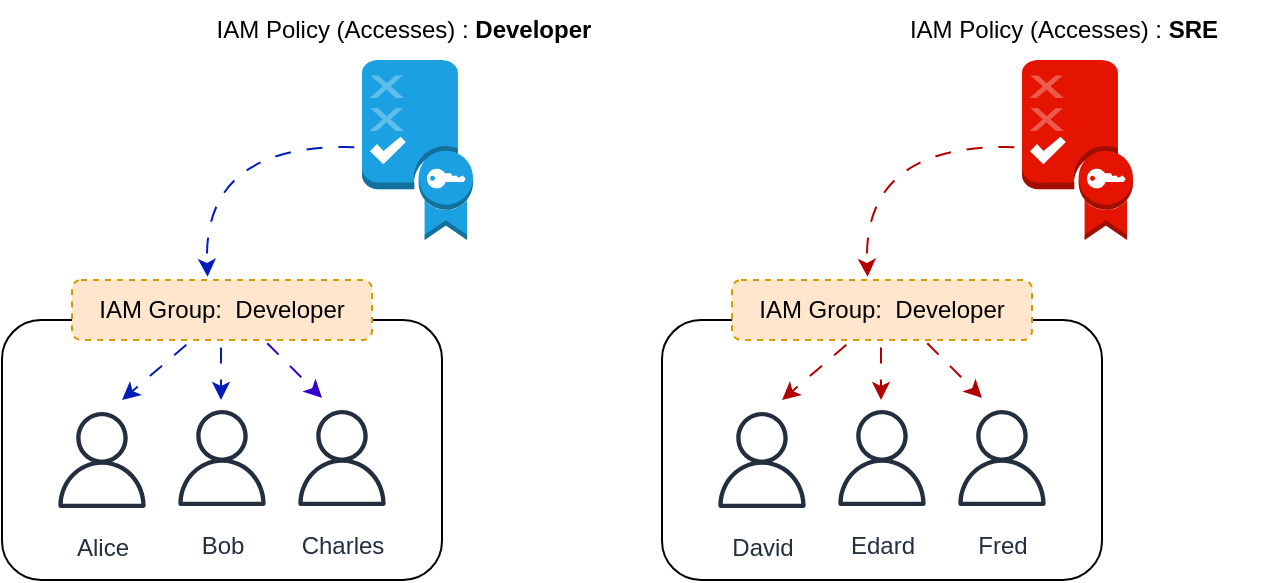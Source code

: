 <mxfile version="24.2.1" type="github">
  <diagram name="Page-1" id="L_krOU00MxawSAh70pyl">
    <mxGraphModel dx="1002" dy="569" grid="1" gridSize="10" guides="1" tooltips="1" connect="1" arrows="1" fold="1" page="1" pageScale="1" pageWidth="850" pageHeight="1100" math="0" shadow="0">
      <root>
        <mxCell id="0" />
        <mxCell id="1" parent="0" />
        <mxCell id="FzPyVAdeT0ASTcPWLuVl-2" value="" style="rounded=1;whiteSpace=wrap;html=1;strokeColor=default;" vertex="1" parent="1">
          <mxGeometry x="80" y="230" width="220" height="130" as="geometry" />
        </mxCell>
        <mxCell id="FzPyVAdeT0ASTcPWLuVl-3" value="Alice" style="sketch=0;outlineConnect=0;fontColor=#232F3E;gradientColor=none;strokeColor=#232F3E;fillColor=#ffffff;dashed=0;verticalLabelPosition=bottom;verticalAlign=top;align=center;html=1;fontSize=12;fontStyle=0;aspect=fixed;shape=mxgraph.aws4.resourceIcon;resIcon=mxgraph.aws4.user;" vertex="1" parent="1">
          <mxGeometry x="100" y="270" width="60" height="60" as="geometry" />
        </mxCell>
        <mxCell id="FzPyVAdeT0ASTcPWLuVl-6" value="Bob" style="sketch=0;outlineConnect=0;fontColor=#232F3E;gradientColor=none;strokeColor=#232F3E;fillColor=#ffffff;dashed=0;verticalLabelPosition=bottom;verticalAlign=top;align=center;html=1;fontSize=12;fontStyle=0;aspect=fixed;shape=mxgraph.aws4.resourceIcon;resIcon=mxgraph.aws4.user;" vertex="1" parent="1">
          <mxGeometry x="160" y="269" width="60" height="60" as="geometry" />
        </mxCell>
        <mxCell id="FzPyVAdeT0ASTcPWLuVl-7" value="Charles" style="sketch=0;outlineConnect=0;fontColor=#232F3E;gradientColor=none;strokeColor=#232F3E;fillColor=#ffffff;dashed=0;verticalLabelPosition=bottom;verticalAlign=top;align=center;html=1;fontSize=12;fontStyle=0;aspect=fixed;shape=mxgraph.aws4.resourceIcon;resIcon=mxgraph.aws4.user;" vertex="1" parent="1">
          <mxGeometry x="220" y="269" width="60" height="60" as="geometry" />
        </mxCell>
        <mxCell id="FzPyVAdeT0ASTcPWLuVl-8" value="IAM Group:&amp;nbsp; Developer" style="text;html=1;align=center;verticalAlign=middle;whiteSpace=wrap;rounded=1;dashed=1;strokeWidth=1;strokeColor=#d79b00;fillColor=#ffe6cc;" vertex="1" parent="1">
          <mxGeometry x="115" y="210" width="150" height="30" as="geometry" />
        </mxCell>
        <mxCell id="FzPyVAdeT0ASTcPWLuVl-9" value="" style="outlineConnect=0;dashed=0;verticalLabelPosition=bottom;verticalAlign=top;align=center;html=1;shape=mxgraph.aws3.policy;fillColor=#1ba1e2;strokeColor=#006EAF;fontColor=#ffffff;" vertex="1" parent="1">
          <mxGeometry x="260" y="100" width="55.5" height="90" as="geometry" />
        </mxCell>
        <mxCell id="FzPyVAdeT0ASTcPWLuVl-10" value="IAM Policy (Accesses) : &lt;b&gt;Developer&lt;/b&gt;" style="text;html=1;align=center;verticalAlign=middle;whiteSpace=wrap;rounded=0;" vertex="1" parent="1">
          <mxGeometry x="180" y="70" width="202.25" height="30" as="geometry" />
        </mxCell>
        <mxCell id="FzPyVAdeT0ASTcPWLuVl-11" value="" style="endArrow=classic;html=1;rounded=0;entryX=0.452;entryY=-0.053;entryDx=0;entryDy=0;flowAnimation=1;curved=1;entryPerimeter=0;fillColor=#0050ef;strokeColor=#001DBC;" edge="1" parent="1" source="FzPyVAdeT0ASTcPWLuVl-9" target="FzPyVAdeT0ASTcPWLuVl-8">
          <mxGeometry width="50" height="50" relative="1" as="geometry">
            <mxPoint x="430" y="490" as="sourcePoint" />
            <mxPoint x="480" y="440" as="targetPoint" />
            <Array as="points">
              <mxPoint x="180" y="140" />
            </Array>
          </mxGeometry>
        </mxCell>
        <mxCell id="FzPyVAdeT0ASTcPWLuVl-13" value="" style="endArrow=classic;html=1;rounded=0;flowAnimation=1;fillColor=#0050ef;strokeColor=#001DBC;" edge="1" parent="1">
          <mxGeometry width="50" height="50" relative="1" as="geometry">
            <mxPoint x="175" y="240" as="sourcePoint" />
            <mxPoint x="140" y="270" as="targetPoint" />
          </mxGeometry>
        </mxCell>
        <mxCell id="FzPyVAdeT0ASTcPWLuVl-14" value="" style="endArrow=classic;html=1;rounded=0;flowAnimation=1;fillColor=#0050ef;strokeColor=#001DBC;" edge="1" parent="1">
          <mxGeometry width="50" height="50" relative="1" as="geometry">
            <mxPoint x="189.5" y="240" as="sourcePoint" />
            <mxPoint x="189.5" y="270" as="targetPoint" />
          </mxGeometry>
        </mxCell>
        <mxCell id="FzPyVAdeT0ASTcPWLuVl-15" value="" style="endArrow=classic;html=1;rounded=0;flowAnimation=1;fillColor=#6a00ff;strokeColor=#3700CC;" edge="1" parent="1">
          <mxGeometry width="50" height="50" relative="1" as="geometry">
            <mxPoint x="210" y="239" as="sourcePoint" />
            <mxPoint x="240" y="269" as="targetPoint" />
          </mxGeometry>
        </mxCell>
        <mxCell id="FzPyVAdeT0ASTcPWLuVl-16" value="" style="rounded=1;whiteSpace=wrap;html=1;" vertex="1" parent="1">
          <mxGeometry x="410" y="230" width="220" height="130" as="geometry" />
        </mxCell>
        <mxCell id="FzPyVAdeT0ASTcPWLuVl-17" value="David" style="sketch=0;outlineConnect=0;fontColor=#232F3E;gradientColor=none;strokeColor=#232F3E;fillColor=#ffffff;dashed=0;verticalLabelPosition=bottom;verticalAlign=top;align=center;html=1;fontSize=12;fontStyle=0;aspect=fixed;shape=mxgraph.aws4.resourceIcon;resIcon=mxgraph.aws4.user;" vertex="1" parent="1">
          <mxGeometry x="430" y="270" width="60" height="60" as="geometry" />
        </mxCell>
        <mxCell id="FzPyVAdeT0ASTcPWLuVl-18" value="Edard" style="sketch=0;outlineConnect=0;fontColor=#232F3E;gradientColor=none;strokeColor=#232F3E;fillColor=#ffffff;dashed=0;verticalLabelPosition=bottom;verticalAlign=top;align=center;html=1;fontSize=12;fontStyle=0;aspect=fixed;shape=mxgraph.aws4.resourceIcon;resIcon=mxgraph.aws4.user;" vertex="1" parent="1">
          <mxGeometry x="490" y="269" width="60" height="60" as="geometry" />
        </mxCell>
        <mxCell id="FzPyVAdeT0ASTcPWLuVl-19" value="Fred" style="sketch=0;outlineConnect=0;fontColor=#232F3E;gradientColor=none;strokeColor=#232F3E;fillColor=#ffffff;dashed=0;verticalLabelPosition=bottom;verticalAlign=top;align=center;html=1;fontSize=12;fontStyle=0;aspect=fixed;shape=mxgraph.aws4.resourceIcon;resIcon=mxgraph.aws4.user;" vertex="1" parent="1">
          <mxGeometry x="550" y="269" width="60" height="60" as="geometry" />
        </mxCell>
        <mxCell id="FzPyVAdeT0ASTcPWLuVl-20" value="IAM Group:&amp;nbsp; Developer" style="text;html=1;align=center;verticalAlign=middle;whiteSpace=wrap;rounded=1;dashed=1;strokeWidth=1;strokeColor=#d79b00;fillColor=#ffe6cc;" vertex="1" parent="1">
          <mxGeometry x="445" y="210" width="150" height="30" as="geometry" />
        </mxCell>
        <mxCell id="FzPyVAdeT0ASTcPWLuVl-21" value="" style="outlineConnect=0;dashed=0;verticalLabelPosition=bottom;verticalAlign=top;align=center;html=1;shape=mxgraph.aws3.policy;fillColor=#e51400;strokeColor=#B20000;fontColor=#ffffff;" vertex="1" parent="1">
          <mxGeometry x="590" y="100" width="55.5" height="90" as="geometry" />
        </mxCell>
        <mxCell id="FzPyVAdeT0ASTcPWLuVl-22" value="IAM Policy (Accesses) : &lt;b&gt;SRE&lt;/b&gt;" style="text;html=1;align=center;verticalAlign=middle;whiteSpace=wrap;rounded=0;" vertex="1" parent="1">
          <mxGeometry x="510" y="70" width="202.25" height="30" as="geometry" />
        </mxCell>
        <mxCell id="FzPyVAdeT0ASTcPWLuVl-23" value="" style="endArrow=classic;html=1;rounded=0;entryX=0.452;entryY=-0.053;entryDx=0;entryDy=0;flowAnimation=1;curved=1;entryPerimeter=0;fillColor=#e51400;strokeColor=#B20000;" edge="1" parent="1" source="FzPyVAdeT0ASTcPWLuVl-21" target="FzPyVAdeT0ASTcPWLuVl-20">
          <mxGeometry width="50" height="50" relative="1" as="geometry">
            <mxPoint x="760" y="490" as="sourcePoint" />
            <mxPoint x="810" y="440" as="targetPoint" />
            <Array as="points">
              <mxPoint x="510" y="140" />
            </Array>
          </mxGeometry>
        </mxCell>
        <mxCell id="FzPyVAdeT0ASTcPWLuVl-24" value="" style="endArrow=classic;html=1;rounded=0;flowAnimation=1;fillColor=#e51400;strokeColor=#B20000;" edge="1" parent="1">
          <mxGeometry width="50" height="50" relative="1" as="geometry">
            <mxPoint x="505" y="240" as="sourcePoint" />
            <mxPoint x="470" y="270" as="targetPoint" />
          </mxGeometry>
        </mxCell>
        <mxCell id="FzPyVAdeT0ASTcPWLuVl-25" value="" style="endArrow=classic;html=1;rounded=0;flowAnimation=1;fillColor=#e51400;strokeColor=#B20000;" edge="1" parent="1">
          <mxGeometry width="50" height="50" relative="1" as="geometry">
            <mxPoint x="519.5" y="240" as="sourcePoint" />
            <mxPoint x="519.5" y="270" as="targetPoint" />
          </mxGeometry>
        </mxCell>
        <mxCell id="FzPyVAdeT0ASTcPWLuVl-26" value="" style="endArrow=classic;html=1;rounded=0;flowAnimation=1;fillColor=#e51400;strokeColor=#B20000;" edge="1" parent="1">
          <mxGeometry width="50" height="50" relative="1" as="geometry">
            <mxPoint x="540" y="239" as="sourcePoint" />
            <mxPoint x="570" y="269" as="targetPoint" />
          </mxGeometry>
        </mxCell>
      </root>
    </mxGraphModel>
  </diagram>
</mxfile>
